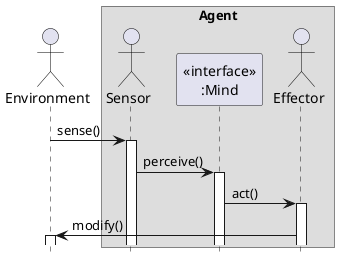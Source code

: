 @startuml Agent

skinparam ActorBorderColor #Black
hide footbox

actor Environment
box Agent
    actor Sensor
    participant Mind as "<<interface>>\n:Mind"
    actor Actuator as "Effector"
end box

autoactivate on
Environment->Sensor:sense()
Sensor->Mind:perceive()
'Mind->Mind:actions = get(perception)
Mind->Actuator:act()
Actuator->Environment:modify()

@enduml